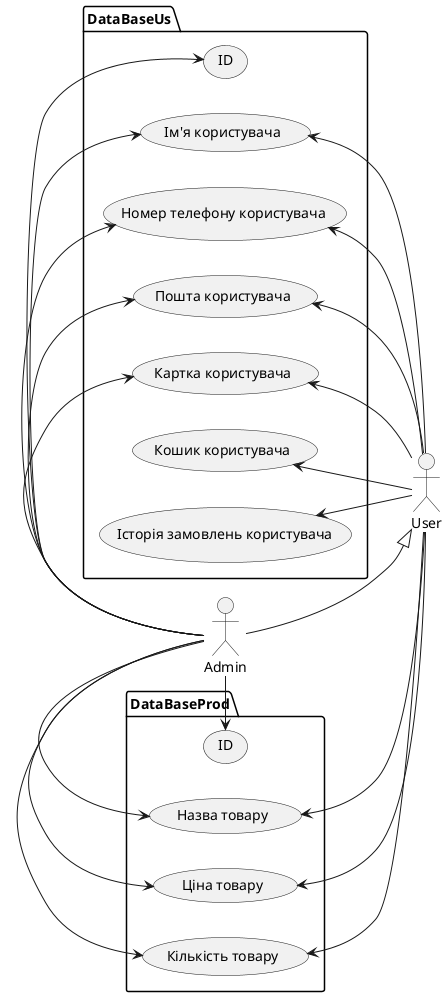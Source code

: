 @startuml
    left to right direction
    actor User as Us
    actor Admin as Adm

    package DataBaseProd{
        usecase "ID" as IDProd
        usecase "Назва товару" as NameProd
        usecase "Ціна товару" as PriseProd
        usecase "Кількість товару" as NumProd
    }

    package DataBaseUs{
        usecase "ID" as IDUs
        usecase "Ім'я користувача" as NameUs
        usecase "Кошик користувача" as BasketUs
        usecase "Картка користувача" as CartUs
        usecase "Номер телефону користувача" as NumberUs
        usecase "Пошта користувача" as EmailUs
        usecase "Історія замовлень користувача" as HistoryUs
    }

Us -u-> NameProd
Us -u-> PriseProd
Us -u-> NumProd
Us -u-> NameUs
Us -u-> NumberUs
Us -u-> EmailUs
Us -u-> HistoryUs
Us -u-> BasketUs
Us -u-> CartUs

Adm -l-> IDUs
Adm -l-> IDProd
Adm -l-> NameProd
Adm -l-> PriseProd
Adm -l-> NumProd
Adm -l-> NameUs
Adm -l-> NumberUs
Adm -l-> EmailUs
Adm -l-> CartUs

Adm -d-|> Us

@enduml